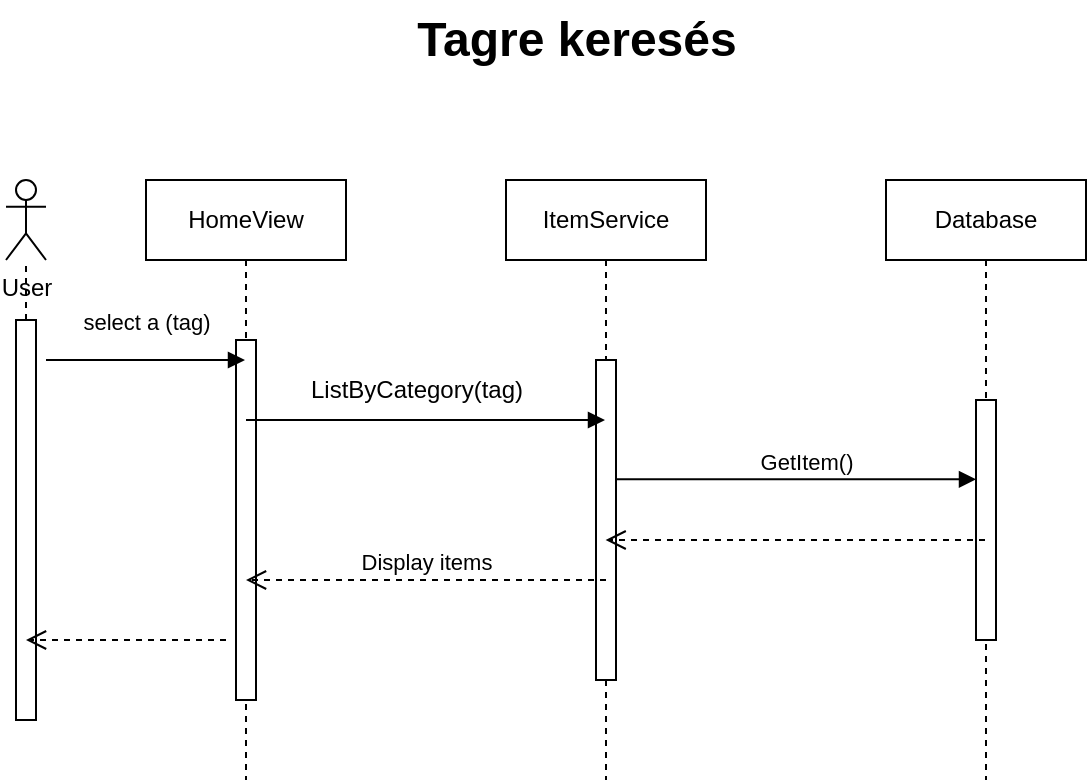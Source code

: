 <mxfile version="22.0.8" type="device">
  <diagram name="Page-1" id="2YBvvXClWsGukQMizWep">
    <mxGraphModel dx="1299" dy="581" grid="1" gridSize="10" guides="1" tooltips="1" connect="1" arrows="1" fold="1" page="1" pageScale="1" pageWidth="850" pageHeight="1100" math="0" shadow="0">
      <root>
        <mxCell id="0" />
        <mxCell id="1" parent="0" />
        <mxCell id="aM9ryv3xv72pqoxQDRHE-1" value="HomeView" style="shape=umlLifeline;perimeter=lifelinePerimeter;whiteSpace=wrap;html=1;container=0;dropTarget=0;collapsible=0;recursiveResize=0;outlineConnect=0;portConstraint=eastwest;newEdgeStyle={&quot;edgeStyle&quot;:&quot;elbowEdgeStyle&quot;,&quot;elbow&quot;:&quot;vertical&quot;,&quot;curved&quot;:0,&quot;rounded&quot;:0};" parent="1" vertex="1">
          <mxGeometry x="260" y="90" width="100" height="300" as="geometry" />
        </mxCell>
        <mxCell id="aM9ryv3xv72pqoxQDRHE-2" value="" style="html=1;points=[];perimeter=orthogonalPerimeter;outlineConnect=0;targetShapes=umlLifeline;portConstraint=eastwest;newEdgeStyle={&quot;edgeStyle&quot;:&quot;elbowEdgeStyle&quot;,&quot;elbow&quot;:&quot;vertical&quot;,&quot;curved&quot;:0,&quot;rounded&quot;:0};" parent="aM9ryv3xv72pqoxQDRHE-1" vertex="1">
          <mxGeometry x="45" y="80" width="10" height="180" as="geometry" />
        </mxCell>
        <mxCell id="aM9ryv3xv72pqoxQDRHE-5" value="ItemService" style="shape=umlLifeline;perimeter=lifelinePerimeter;whiteSpace=wrap;html=1;container=0;dropTarget=0;collapsible=0;recursiveResize=0;outlineConnect=0;portConstraint=eastwest;newEdgeStyle={&quot;edgeStyle&quot;:&quot;elbowEdgeStyle&quot;,&quot;elbow&quot;:&quot;vertical&quot;,&quot;curved&quot;:0,&quot;rounded&quot;:0};" parent="1" vertex="1">
          <mxGeometry x="440" y="90" width="100" height="300" as="geometry" />
        </mxCell>
        <mxCell id="aM9ryv3xv72pqoxQDRHE-6" value="" style="html=1;points=[];perimeter=orthogonalPerimeter;outlineConnect=0;targetShapes=umlLifeline;portConstraint=eastwest;newEdgeStyle={&quot;edgeStyle&quot;:&quot;elbowEdgeStyle&quot;,&quot;elbow&quot;:&quot;vertical&quot;,&quot;curved&quot;:0,&quot;rounded&quot;:0};" parent="aM9ryv3xv72pqoxQDRHE-5" vertex="1">
          <mxGeometry x="45" y="90" width="10" height="160" as="geometry" />
        </mxCell>
        <mxCell id="wAFiF8m2ERQ_syfHJ7rE-2" value="&lt;div style=&quot;&quot;&gt;&lt;span style=&quot;background-color: initial;&quot;&gt;User&lt;/span&gt;&lt;/div&gt;" style="shape=umlActor;verticalLabelPosition=bottom;verticalAlign=top;html=1;outlineConnect=0;align=center;" vertex="1" parent="1">
          <mxGeometry x="190" y="90" width="20" height="40" as="geometry" />
        </mxCell>
        <mxCell id="wAFiF8m2ERQ_syfHJ7rE-4" value="" style="html=1;points=[];perimeter=orthogonalPerimeter;outlineConnect=0;targetShapes=umlLifeline;portConstraint=eastwest;newEdgeStyle={&quot;edgeStyle&quot;:&quot;elbowEdgeStyle&quot;,&quot;elbow&quot;:&quot;vertical&quot;,&quot;curved&quot;:0,&quot;rounded&quot;:0};" vertex="1" parent="1">
          <mxGeometry x="195" y="160" width="10" height="200" as="geometry" />
        </mxCell>
        <mxCell id="wAFiF8m2ERQ_syfHJ7rE-7" value="" style="endArrow=none;dashed=1;html=1;rounded=0;" edge="1" parent="1" source="wAFiF8m2ERQ_syfHJ7rE-4" target="wAFiF8m2ERQ_syfHJ7rE-2">
          <mxGeometry width="50" height="50" relative="1" as="geometry">
            <mxPoint x="195" y="170" as="sourcePoint" />
            <mxPoint x="245" y="120" as="targetPoint" />
          </mxGeometry>
        </mxCell>
        <mxCell id="wAFiF8m2ERQ_syfHJ7rE-11" value="Database" style="shape=umlLifeline;perimeter=lifelinePerimeter;whiteSpace=wrap;html=1;container=0;dropTarget=0;collapsible=0;recursiveResize=0;outlineConnect=0;portConstraint=eastwest;newEdgeStyle={&quot;edgeStyle&quot;:&quot;elbowEdgeStyle&quot;,&quot;elbow&quot;:&quot;vertical&quot;,&quot;curved&quot;:0,&quot;rounded&quot;:0};" vertex="1" parent="1">
          <mxGeometry x="630" y="90" width="100" height="300" as="geometry" />
        </mxCell>
        <mxCell id="wAFiF8m2ERQ_syfHJ7rE-12" value="" style="html=1;points=[];perimeter=orthogonalPerimeter;outlineConnect=0;targetShapes=umlLifeline;portConstraint=eastwest;newEdgeStyle={&quot;edgeStyle&quot;:&quot;elbowEdgeStyle&quot;,&quot;elbow&quot;:&quot;vertical&quot;,&quot;curved&quot;:0,&quot;rounded&quot;:0};" vertex="1" parent="wAFiF8m2ERQ_syfHJ7rE-11">
          <mxGeometry x="45" y="110" width="10" height="120" as="geometry" />
        </mxCell>
        <mxCell id="wAFiF8m2ERQ_syfHJ7rE-15" value="select a (tag)" style="html=1;verticalAlign=bottom;endArrow=block;curved=0;rounded=0;exitX=1.5;exitY=0.1;exitDx=0;exitDy=0;exitPerimeter=0;" edge="1" parent="1" source="wAFiF8m2ERQ_syfHJ7rE-4" target="aM9ryv3xv72pqoxQDRHE-1">
          <mxGeometry x="0.003" y="10" width="80" relative="1" as="geometry">
            <mxPoint x="230" y="180" as="sourcePoint" />
            <mxPoint x="310" y="180" as="targetPoint" />
            <Array as="points">
              <mxPoint x="270" y="180" />
            </Array>
            <mxPoint as="offset" />
          </mxGeometry>
        </mxCell>
        <mxCell id="wAFiF8m2ERQ_syfHJ7rE-21" value="" style="html=1;verticalAlign=bottom;endArrow=block;curved=0;rounded=0;" edge="1" parent="1" target="aM9ryv3xv72pqoxQDRHE-5">
          <mxGeometry x="0.004" y="10" width="80" relative="1" as="geometry">
            <mxPoint x="310" y="210" as="sourcePoint" />
            <mxPoint x="487.75" y="210" as="targetPoint" />
            <Array as="points" />
            <mxPoint as="offset" />
          </mxGeometry>
        </mxCell>
        <mxCell id="wAFiF8m2ERQ_syfHJ7rE-25" value="" style="html=1;verticalAlign=bottom;endArrow=open;dashed=1;endSize=8;curved=0;rounded=0;" edge="1" parent="1">
          <mxGeometry relative="1" as="geometry">
            <mxPoint x="679.5" y="270.0" as="sourcePoint" />
            <mxPoint x="489.81" y="270.0" as="targetPoint" />
            <Array as="points" />
          </mxGeometry>
        </mxCell>
        <mxCell id="wAFiF8m2ERQ_syfHJ7rE-26" value="ListByCategory(tag)" style="text;html=1;align=center;verticalAlign=middle;resizable=0;points=[];autosize=1;strokeColor=none;fillColor=none;" vertex="1" parent="1">
          <mxGeometry x="330" y="180" width="130" height="30" as="geometry" />
        </mxCell>
        <mxCell id="wAFiF8m2ERQ_syfHJ7rE-30" value="GetItem()" style="html=1;verticalAlign=bottom;endArrow=block;curved=0;rounded=0;" edge="1" parent="1" source="aM9ryv3xv72pqoxQDRHE-6">
          <mxGeometry x="0.056" width="80" relative="1" as="geometry">
            <mxPoint x="495.0" y="239.66" as="sourcePoint" />
            <mxPoint x="675.0" y="239.66" as="targetPoint" />
            <Array as="points" />
            <mxPoint as="offset" />
          </mxGeometry>
        </mxCell>
        <mxCell id="wAFiF8m2ERQ_syfHJ7rE-35" value="Display items" style="html=1;verticalAlign=bottom;endArrow=open;dashed=1;endSize=8;curved=0;rounded=0;" edge="1" parent="1">
          <mxGeometry relative="1" as="geometry">
            <mxPoint x="490" y="290" as="sourcePoint" />
            <mxPoint x="310" y="290" as="targetPoint" />
            <Array as="points">
              <mxPoint x="410.5" y="290" />
            </Array>
          </mxGeometry>
        </mxCell>
        <mxCell id="wAFiF8m2ERQ_syfHJ7rE-36" value="" style="html=1;verticalAlign=bottom;endArrow=open;dashed=1;endSize=8;curved=0;rounded=0;exitX=0.5;exitY=0.95;exitDx=0;exitDy=0;exitPerimeter=0;" edge="1" parent="1">
          <mxGeometry relative="1" as="geometry">
            <mxPoint x="300" y="320" as="sourcePoint" />
            <mxPoint x="200" y="320" as="targetPoint" />
            <Array as="points" />
          </mxGeometry>
        </mxCell>
        <mxCell id="wAFiF8m2ERQ_syfHJ7rE-39" value="Tagre keresés" style="text;strokeColor=none;fillColor=none;html=1;fontSize=24;fontStyle=1;verticalAlign=middle;align=center;" vertex="1" parent="1">
          <mxGeometry x="425" width="100" height="40" as="geometry" />
        </mxCell>
      </root>
    </mxGraphModel>
  </diagram>
</mxfile>
